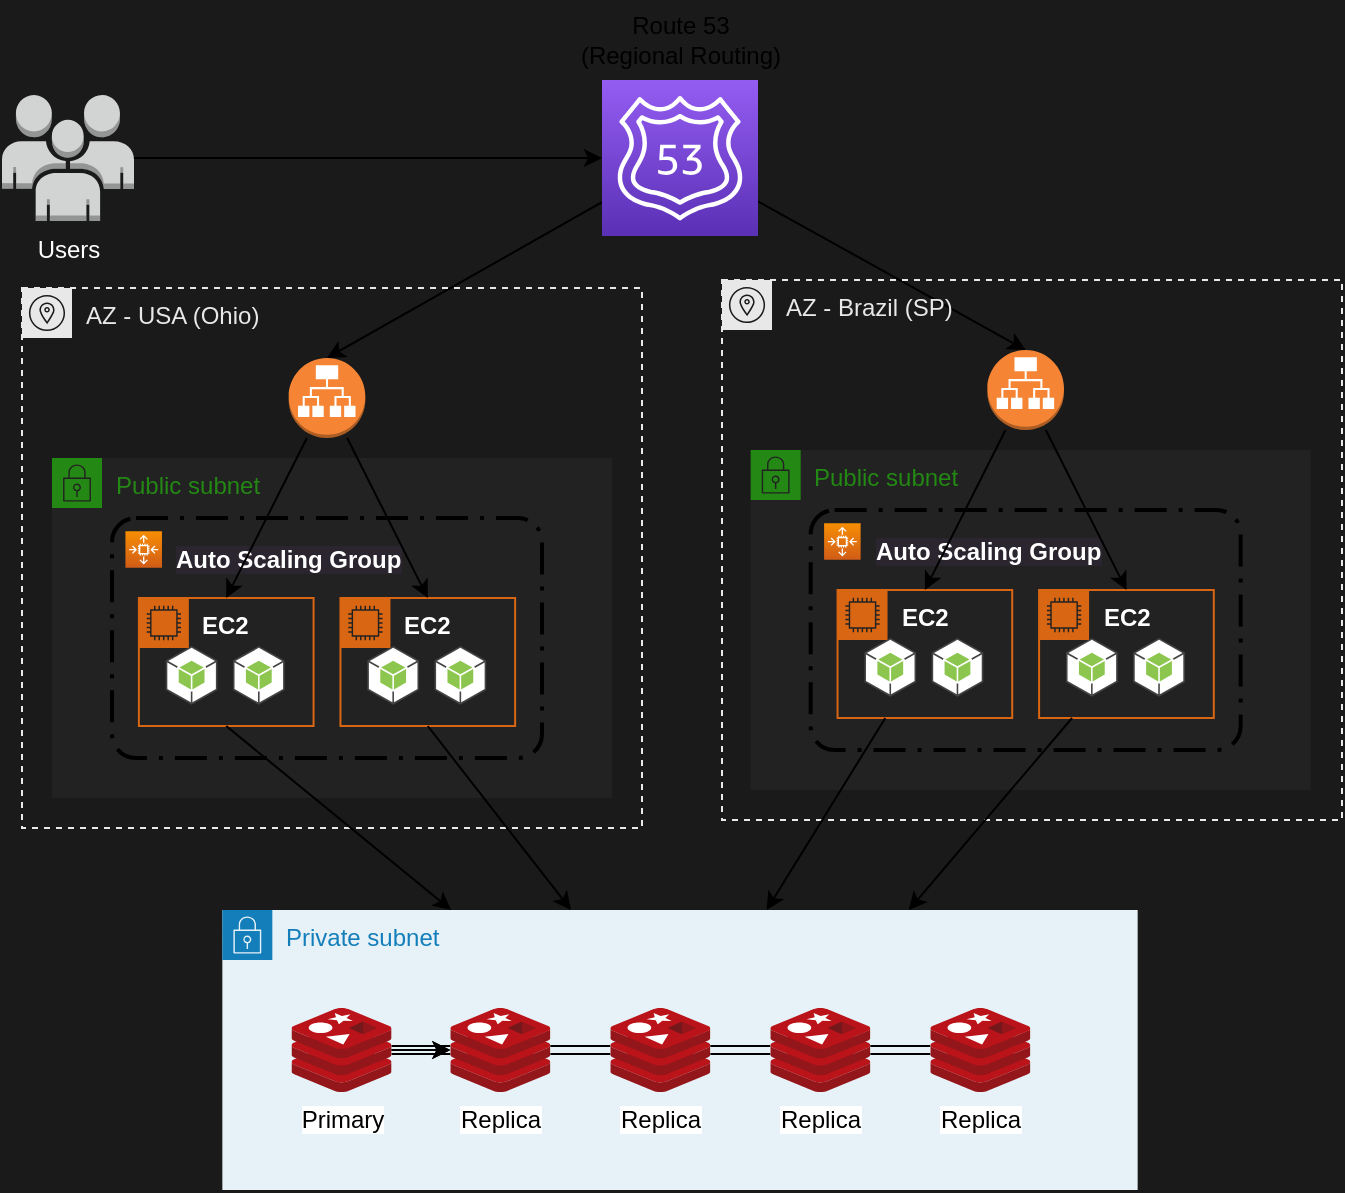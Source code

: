 <mxfile>
    <diagram id="tU967bUZyqu-3sGDfEwG" name="Page-1">
        <mxGraphModel dx="1218" dy="747" grid="1" gridSize="10" guides="1" tooltips="1" connect="1" arrows="1" fold="1" page="1" pageScale="1" pageWidth="1100" pageHeight="850" background="#1A1A1A" math="0" shadow="0">
            <root>
                <mxCell id="0"/>
                <mxCell id="1" parent="0"/>
                <mxCell id="159" style="edgeStyle=none;html=1;entryX=0.5;entryY=0;entryDx=0;entryDy=0;entryPerimeter=0;" edge="1" parent="1" source="3" target="55">
                    <mxGeometry relative="1" as="geometry"/>
                </mxCell>
                <mxCell id="160" style="edgeStyle=none;html=1;entryX=0.5;entryY=0;entryDx=0;entryDy=0;entryPerimeter=0;" edge="1" parent="1" source="3" target="109">
                    <mxGeometry relative="1" as="geometry"/>
                </mxCell>
                <mxCell id="3" value="" style="sketch=0;points=[[0,0,0],[0.25,0,0],[0.5,0,0],[0.75,0,0],[1,0,0],[0,1,0],[0.25,1,0],[0.5,1,0],[0.75,1,0],[1,1,0],[0,0.25,0],[0,0.5,0],[0,0.75,0],[1,0.25,0],[1,0.5,0],[1,0.75,0]];outlineConnect=0;fontColor=#232F3E;gradientColor=#945DF2;gradientDirection=north;fillColor=#5A30B5;strokeColor=#ffffff;dashed=0;verticalLabelPosition=bottom;verticalAlign=top;align=center;html=1;fontSize=12;fontStyle=0;aspect=fixed;shape=mxgraph.aws4.resourceIcon;resIcon=mxgraph.aws4.route_53;" parent="1" vertex="1">
                    <mxGeometry x="710" y="40" width="78" height="78" as="geometry"/>
                </mxCell>
                <mxCell id="161" style="edgeStyle=none;html=1;entryX=0;entryY=0.5;entryDx=0;entryDy=0;entryPerimeter=0;" edge="1" parent="1" source="76" target="3">
                    <mxGeometry relative="1" as="geometry"/>
                </mxCell>
                <mxCell id="76" value="Users" style="outlineConnect=0;dashed=0;verticalLabelPosition=bottom;verticalAlign=top;align=center;html=1;shape=mxgraph.aws3.users;fillColor=#D2D3D3;gradientColor=none;fontSize=12;fontColor=#FFFFFF;" parent="1" vertex="1">
                    <mxGeometry x="410" y="47.5" width="66" height="63" as="geometry"/>
                </mxCell>
                <mxCell id="112" value="Route 53&lt;br&gt;(Regional Routing)" style="text;html=1;align=center;verticalAlign=middle;resizable=0;points=[];autosize=1;strokeColor=none;fillColor=none;fontSize=12;" parent="1" vertex="1">
                    <mxGeometry x="689" width="120" height="40" as="geometry"/>
                </mxCell>
                <mxCell id="94" value="Private subnet" style="points=[[0,0],[0.25,0],[0.5,0],[0.75,0],[1,0],[1,0.25],[1,0.5],[1,0.75],[1,1],[0.75,1],[0.5,1],[0.25,1],[0,1],[0,0.75],[0,0.5],[0,0.25]];outlineConnect=0;gradientColor=none;html=1;whiteSpace=wrap;fontSize=12;fontStyle=0;container=1;pointerEvents=0;collapsible=0;recursiveResize=0;shape=mxgraph.aws4.group;grIcon=mxgraph.aws4.group_security_group;grStroke=0;strokeColor=#147EBA;fillColor=#E6F2F8;verticalAlign=top;align=left;spacingLeft=30;fontColor=#147EBA;dashed=0;" parent="1" vertex="1">
                    <mxGeometry x="520.17" y="455" width="457.66" height="140" as="geometry"/>
                </mxCell>
                <mxCell id="130" style="edgeStyle=none;html=1;fontSize=12;" parent="94" source="78" target="121" edge="1">
                    <mxGeometry relative="1" as="geometry"/>
                </mxCell>
                <mxCell id="132" style="edgeStyle=none;html=1;fontSize=12;" parent="94" source="78" target="121" edge="1">
                    <mxGeometry relative="1" as="geometry"/>
                </mxCell>
                <mxCell id="137" style="edgeStyle=none;shape=link;html=1;strokeColor=#000000;fontSize=12;" parent="94" source="78" target="121" edge="1">
                    <mxGeometry relative="1" as="geometry"/>
                </mxCell>
                <mxCell id="78" value="Primary" style="sketch=0;aspect=fixed;html=1;points=[];align=center;image;fontSize=12;image=img/lib/mscae/Cache_Redis_Product.svg;" parent="94" vertex="1">
                    <mxGeometry x="34.59" y="49" width="50" height="42" as="geometry"/>
                </mxCell>
                <mxCell id="138" style="edgeStyle=none;shape=link;html=1;strokeColor=#000000;fontSize=12;" parent="94" source="121" target="122" edge="1">
                    <mxGeometry relative="1" as="geometry"/>
                </mxCell>
                <mxCell id="121" value="Replica" style="sketch=0;aspect=fixed;html=1;points=[];align=center;image;fontSize=12;image=img/lib/mscae/Cache_Redis_Product.svg;" parent="94" vertex="1">
                    <mxGeometry x="114" y="49" width="50" height="42" as="geometry"/>
                </mxCell>
                <mxCell id="140" style="edgeStyle=none;shape=link;html=1;strokeColor=#000000;fontSize=12;" parent="94" source="122" target="123" edge="1">
                    <mxGeometry relative="1" as="geometry"/>
                </mxCell>
                <mxCell id="122" value="Replica" style="sketch=0;aspect=fixed;html=1;points=[];align=center;image;fontSize=12;image=img/lib/mscae/Cache_Redis_Product.svg;" parent="94" vertex="1">
                    <mxGeometry x="194" y="49" width="50" height="42" as="geometry"/>
                </mxCell>
                <mxCell id="141" style="edgeStyle=none;shape=link;html=1;strokeColor=#000000;fontSize=12;" parent="94" source="123" target="124" edge="1">
                    <mxGeometry relative="1" as="geometry"/>
                </mxCell>
                <mxCell id="123" value="Replica" style="sketch=0;aspect=fixed;html=1;points=[];align=center;image;fontSize=12;image=img/lib/mscae/Cache_Redis_Product.svg;" parent="94" vertex="1">
                    <mxGeometry x="274" y="49" width="50" height="42" as="geometry"/>
                </mxCell>
                <mxCell id="124" value="Replica" style="sketch=0;aspect=fixed;html=1;points=[];align=center;image;fontSize=12;image=img/lib/mscae/Cache_Redis_Product.svg;" parent="94" vertex="1">
                    <mxGeometry x="354" y="49" width="50" height="42" as="geometry"/>
                </mxCell>
                <mxCell id="143" value="" style="group" parent="1" vertex="1" connectable="0">
                    <mxGeometry x="420" y="144" width="310" height="270" as="geometry"/>
                </mxCell>
                <mxCell id="113" value="AZ - USA (Ohio)" style="sketch=0;outlineConnect=0;gradientColor=none;html=1;whiteSpace=wrap;fontSize=12;fontStyle=0;shape=mxgraph.aws4.group;grIcon=mxgraph.aws4.group_availability_zone;strokeColor=#E8E8E8;fillColor=none;verticalAlign=top;align=left;spacingLeft=30;fontColor=#E8E8E8;dashed=1;" parent="143" vertex="1">
                    <mxGeometry width="310" height="270" as="geometry"/>
                </mxCell>
                <mxCell id="5" value="Public subnet" style="points=[[0,0],[0.25,0],[0.5,0],[0.75,0],[1,0],[1,0.25],[1,0.5],[1,0.75],[1,1],[0.75,1],[0.5,1],[0.25,1],[0,1],[0,0.75],[0,0.5],[0,0.25]];outlineConnect=0;gradientColor=none;html=1;whiteSpace=wrap;fontSize=12;fontStyle=0;container=1;pointerEvents=0;collapsible=0;recursiveResize=0;shape=mxgraph.aws4.group;grIcon=mxgraph.aws4.group_security_group;grStroke=0;strokeColor=#248814;fillColor=#222222;verticalAlign=top;align=left;spacingLeft=30;fontColor=#248814;dashed=0;" parent="143" vertex="1">
                    <mxGeometry x="15" y="85" width="280" height="170" as="geometry"/>
                </mxCell>
                <mxCell id="22" value="" style="group" parent="143" vertex="1" connectable="0">
                    <mxGeometry x="45" y="115" width="215" height="120" as="geometry"/>
                </mxCell>
                <mxCell id="23" value="" style="rounded=1;arcSize=10;dashed=1;fillColor=none;gradientColor=none;dashPattern=8 3 1 3;strokeWidth=2;" parent="22" vertex="1">
                    <mxGeometry width="215" height="120" as="geometry"/>
                </mxCell>
                <mxCell id="24" value="" style="sketch=0;points=[[0,0,0],[0.25,0,0],[0.5,0,0],[0.75,0,0],[1,0,0],[0,1,0],[0.25,1,0],[0.5,1,0],[0.75,1,0],[1,1,0],[0,0.25,0],[0,0.5,0],[0,0.75,0],[1,0.25,0],[1,0.5,0],[1,0.75,0]];outlineConnect=0;fontColor=#232F3E;gradientColor=#F78E04;gradientDirection=north;fillColor=#D05C17;strokeColor=#ffffff;dashed=0;verticalLabelPosition=bottom;verticalAlign=top;align=center;html=1;fontSize=12;fontStyle=0;aspect=fixed;shape=mxgraph.aws4.resourceIcon;resIcon=mxgraph.aws4.auto_scaling2;" parent="22" vertex="1">
                    <mxGeometry x="6.719" y="6.667" width="18.268" height="18.268" as="geometry"/>
                </mxCell>
                <mxCell id="25" value="&lt;font color=&quot;#ffffff&quot; style=&quot;font-size: 12px;&quot;&gt;&lt;b style=&quot;&quot;&gt;EC2&lt;/b&gt;&lt;/font&gt;" style="points=[[0,0],[0.25,0],[0.5,0],[0.75,0],[1,0],[1,0.25],[1,0.5],[1,0.75],[1,1],[0.75,1],[0.5,1],[0.25,1],[0,1],[0,0.75],[0,0.5],[0,0.25]];outlineConnect=0;gradientColor=none;html=1;whiteSpace=wrap;fontSize=12;fontStyle=0;container=1;pointerEvents=0;collapsible=0;recursiveResize=0;shape=mxgraph.aws4.group;grIcon=mxgraph.aws4.group_ec2_instance_contents;strokeColor=#D86613;fillColor=none;verticalAlign=top;align=left;spacingLeft=30;fontColor=#D86613;dashed=0;" parent="22" vertex="1">
                    <mxGeometry x="13.438" y="40.0" width="87.344" height="64.0" as="geometry"/>
                </mxCell>
                <mxCell id="26" value="" style="outlineConnect=0;dashed=0;verticalLabelPosition=bottom;verticalAlign=top;align=center;html=1;shape=mxgraph.aws3.android;fillColor=#8CC64F;gradientColor=none;" parent="25" vertex="1">
                    <mxGeometry x="13.438" y="24.0" width="25.867" height="29.333" as="geometry"/>
                </mxCell>
                <mxCell id="27" value="" style="outlineConnect=0;dashed=0;verticalLabelPosition=bottom;verticalAlign=top;align=center;html=1;shape=mxgraph.aws3.android;fillColor=#8CC64F;gradientColor=none;" parent="25" vertex="1">
                    <mxGeometry x="47.031" y="24.0" width="25.867" height="29.333" as="geometry"/>
                </mxCell>
                <mxCell id="28" value="&lt;font color=&quot;#ffffff&quot;&gt;&lt;b&gt;EC2&lt;/b&gt;&lt;/font&gt;" style="points=[[0,0],[0.25,0],[0.5,0],[0.75,0],[1,0],[1,0.25],[1,0.5],[1,0.75],[1,1],[0.75,1],[0.5,1],[0.25,1],[0,1],[0,0.75],[0,0.5],[0,0.25]];outlineConnect=0;gradientColor=none;html=1;whiteSpace=wrap;fontSize=12;fontStyle=0;container=1;pointerEvents=0;collapsible=0;recursiveResize=0;shape=mxgraph.aws4.group;grIcon=mxgraph.aws4.group_ec2_instance_contents;strokeColor=#D86613;fillColor=none;verticalAlign=top;align=left;spacingLeft=30;fontColor=#D86613;dashed=0;" parent="22" vertex="1">
                    <mxGeometry x="114.219" y="40.0" width="87.344" height="64.0" as="geometry"/>
                </mxCell>
                <mxCell id="29" value="" style="outlineConnect=0;dashed=0;verticalLabelPosition=bottom;verticalAlign=top;align=center;html=1;shape=mxgraph.aws3.android;fillColor=#8CC64F;gradientColor=none;" parent="28" vertex="1">
                    <mxGeometry x="13.438" y="24.0" width="25.867" height="29.333" as="geometry"/>
                </mxCell>
                <mxCell id="30" value="" style="outlineConnect=0;dashed=0;verticalLabelPosition=bottom;verticalAlign=top;align=center;html=1;shape=mxgraph.aws3.android;fillColor=#8CC64F;gradientColor=none;" parent="28" vertex="1">
                    <mxGeometry x="47.031" y="24.0" width="25.867" height="29.333" as="geometry"/>
                </mxCell>
                <mxCell id="31" value="&lt;b style=&quot;border-color: rgb(0, 0, 0); color: rgb(255, 255, 255); font-family: Helvetica; font-style: normal; font-variant-ligatures: normal; font-variant-caps: normal; letter-spacing: normal; orphans: 2; text-align: left; text-indent: 0px; text-transform: none; widows: 2; word-spacing: 0px; -webkit-text-stroke-width: 0px; background-color: rgb(42, 37, 47); text-decoration-thickness: initial; text-decoration-style: initial; text-decoration-color: initial;&quot;&gt;&lt;font style=&quot;font-size: 12px;&quot;&gt;Auto Scaling Group&lt;/font&gt;&lt;/b&gt;" style="text;whiteSpace=wrap;html=1;fontSize=12;fontColor=#33333;" parent="22" vertex="1">
                    <mxGeometry x="30.234" y="6.667" width="134.375" height="20.0" as="geometry"/>
                </mxCell>
                <mxCell id="56" style="edgeStyle=none;html=1;fontSize=12;entryX=0.5;entryY=0;entryDx=0;entryDy=0;" parent="143" source="55" target="25" edge="1">
                    <mxGeometry relative="1" as="geometry"/>
                </mxCell>
                <mxCell id="57" style="edgeStyle=none;html=1;entryX=0.5;entryY=0;entryDx=0;entryDy=0;fontSize=12;" parent="143" source="55" target="28" edge="1">
                    <mxGeometry relative="1" as="geometry"/>
                </mxCell>
                <mxCell id="55" value="" style="outlineConnect=0;dashed=0;verticalLabelPosition=bottom;verticalAlign=top;align=center;html=1;shape=mxgraph.aws3.application_load_balancer;fillColor=#F58534;gradientColor=none;" parent="143" vertex="1">
                    <mxGeometry x="133.34" y="35" width="38.33" height="40" as="geometry"/>
                </mxCell>
                <mxCell id="144" value="" style="group" parent="1" vertex="1" connectable="0">
                    <mxGeometry x="770" y="140" width="310" height="270" as="geometry"/>
                </mxCell>
                <mxCell id="114" value="AZ - Brazil (SP)" style="sketch=0;outlineConnect=0;gradientColor=none;html=1;whiteSpace=wrap;fontSize=12;fontStyle=0;shape=mxgraph.aws4.group;grIcon=mxgraph.aws4.group_availability_zone;strokeColor=#E8E8E8;fillColor=none;verticalAlign=top;align=left;spacingLeft=30;fontColor=#E8E8E8;dashed=1;" parent="144" vertex="1">
                    <mxGeometry width="310" height="270" as="geometry"/>
                </mxCell>
                <mxCell id="96" value="Public subnet" style="points=[[0,0],[0.25,0],[0.5,0],[0.75,0],[1,0],[1,0.25],[1,0.5],[1,0.75],[1,1],[0.75,1],[0.5,1],[0.25,1],[0,1],[0,0.75],[0,0.5],[0,0.25]];outlineConnect=0;gradientColor=none;html=1;whiteSpace=wrap;fontSize=12;fontStyle=0;container=1;pointerEvents=0;collapsible=0;recursiveResize=0;shape=mxgraph.aws4.group;grIcon=mxgraph.aws4.group_security_group;grStroke=0;strokeColor=#248814;fillColor=#222222;verticalAlign=top;align=left;spacingLeft=30;fontColor=#248814;dashed=0;" parent="144" vertex="1">
                    <mxGeometry x="14.33" y="85" width="280" height="170" as="geometry"/>
                </mxCell>
                <mxCell id="97" value="" style="group" parent="144" vertex="1" connectable="0">
                    <mxGeometry x="44.33" y="115" width="215" height="120" as="geometry"/>
                </mxCell>
                <mxCell id="98" value="" style="rounded=1;arcSize=10;dashed=1;fillColor=none;gradientColor=none;dashPattern=8 3 1 3;strokeWidth=2;" parent="97" vertex="1">
                    <mxGeometry width="215" height="120" as="geometry"/>
                </mxCell>
                <mxCell id="99" value="" style="sketch=0;points=[[0,0,0],[0.25,0,0],[0.5,0,0],[0.75,0,0],[1,0,0],[0,1,0],[0.25,1,0],[0.5,1,0],[0.75,1,0],[1,1,0],[0,0.25,0],[0,0.5,0],[0,0.75,0],[1,0.25,0],[1,0.5,0],[1,0.75,0]];outlineConnect=0;fontColor=#232F3E;gradientColor=#F78E04;gradientDirection=north;fillColor=#D05C17;strokeColor=#ffffff;dashed=0;verticalLabelPosition=bottom;verticalAlign=top;align=center;html=1;fontSize=12;fontStyle=0;aspect=fixed;shape=mxgraph.aws4.resourceIcon;resIcon=mxgraph.aws4.auto_scaling2;" parent="97" vertex="1">
                    <mxGeometry x="6.719" y="6.667" width="18.268" height="18.268" as="geometry"/>
                </mxCell>
                <mxCell id="100" value="&lt;font color=&quot;#ffffff&quot; style=&quot;font-size: 12px;&quot;&gt;&lt;b style=&quot;&quot;&gt;EC2&lt;/b&gt;&lt;/font&gt;" style="points=[[0,0],[0.25,0],[0.5,0],[0.75,0],[1,0],[1,0.25],[1,0.5],[1,0.75],[1,1],[0.75,1],[0.5,1],[0.25,1],[0,1],[0,0.75],[0,0.5],[0,0.25]];outlineConnect=0;gradientColor=none;html=1;whiteSpace=wrap;fontSize=12;fontStyle=0;container=1;pointerEvents=0;collapsible=0;recursiveResize=0;shape=mxgraph.aws4.group;grIcon=mxgraph.aws4.group_ec2_instance_contents;strokeColor=#D86613;fillColor=none;verticalAlign=top;align=left;spacingLeft=30;fontColor=#D86613;dashed=0;" parent="97" vertex="1">
                    <mxGeometry x="13.438" y="40.0" width="87.344" height="64.0" as="geometry"/>
                </mxCell>
                <mxCell id="101" value="" style="outlineConnect=0;dashed=0;verticalLabelPosition=bottom;verticalAlign=top;align=center;html=1;shape=mxgraph.aws3.android;fillColor=#8CC64F;gradientColor=none;" parent="100" vertex="1">
                    <mxGeometry x="13.438" y="24.0" width="25.867" height="29.333" as="geometry"/>
                </mxCell>
                <mxCell id="102" value="" style="outlineConnect=0;dashed=0;verticalLabelPosition=bottom;verticalAlign=top;align=center;html=1;shape=mxgraph.aws3.android;fillColor=#8CC64F;gradientColor=none;" parent="100" vertex="1">
                    <mxGeometry x="47.031" y="24.0" width="25.867" height="29.333" as="geometry"/>
                </mxCell>
                <mxCell id="103" value="&lt;font color=&quot;#ffffff&quot;&gt;&lt;b&gt;EC2&lt;/b&gt;&lt;/font&gt;" style="points=[[0,0],[0.25,0],[0.5,0],[0.75,0],[1,0],[1,0.25],[1,0.5],[1,0.75],[1,1],[0.75,1],[0.5,1],[0.25,1],[0,1],[0,0.75],[0,0.5],[0,0.25]];outlineConnect=0;gradientColor=none;html=1;whiteSpace=wrap;fontSize=12;fontStyle=0;container=1;pointerEvents=0;collapsible=0;recursiveResize=0;shape=mxgraph.aws4.group;grIcon=mxgraph.aws4.group_ec2_instance_contents;strokeColor=#D86613;fillColor=none;verticalAlign=top;align=left;spacingLeft=30;fontColor=#D86613;dashed=0;" parent="97" vertex="1">
                    <mxGeometry x="114.219" y="40.0" width="87.344" height="64.0" as="geometry"/>
                </mxCell>
                <mxCell id="104" value="" style="outlineConnect=0;dashed=0;verticalLabelPosition=bottom;verticalAlign=top;align=center;html=1;shape=mxgraph.aws3.android;fillColor=#8CC64F;gradientColor=none;" parent="103" vertex="1">
                    <mxGeometry x="13.438" y="24.0" width="25.867" height="29.333" as="geometry"/>
                </mxCell>
                <mxCell id="105" value="" style="outlineConnect=0;dashed=0;verticalLabelPosition=bottom;verticalAlign=top;align=center;html=1;shape=mxgraph.aws3.android;fillColor=#8CC64F;gradientColor=none;" parent="103" vertex="1">
                    <mxGeometry x="47.031" y="24.0" width="25.867" height="29.333" as="geometry"/>
                </mxCell>
                <mxCell id="106" value="&lt;b style=&quot;border-color: rgb(0, 0, 0); color: rgb(255, 255, 255); font-family: Helvetica; font-style: normal; font-variant-ligatures: normal; font-variant-caps: normal; letter-spacing: normal; orphans: 2; text-align: left; text-indent: 0px; text-transform: none; widows: 2; word-spacing: 0px; -webkit-text-stroke-width: 0px; background-color: rgb(42, 37, 47); text-decoration-thickness: initial; text-decoration-style: initial; text-decoration-color: initial;&quot;&gt;&lt;font style=&quot;font-size: 12px;&quot;&gt;Auto Scaling Group&lt;/font&gt;&lt;/b&gt;" style="text;whiteSpace=wrap;html=1;fontSize=12;fontColor=#33333;" parent="97" vertex="1">
                    <mxGeometry x="30.234" y="6.667" width="134.375" height="20.0" as="geometry"/>
                </mxCell>
                <mxCell id="107" style="edgeStyle=none;html=1;fontSize=12;entryX=0.5;entryY=0;entryDx=0;entryDy=0;" parent="144" source="109" target="100" edge="1">
                    <mxGeometry relative="1" as="geometry"/>
                </mxCell>
                <mxCell id="108" style="edgeStyle=none;html=1;entryX=0.5;entryY=0;entryDx=0;entryDy=0;fontSize=12;" parent="144" source="109" target="103" edge="1">
                    <mxGeometry relative="1" as="geometry"/>
                </mxCell>
                <mxCell id="109" value="" style="outlineConnect=0;dashed=0;verticalLabelPosition=bottom;verticalAlign=top;align=center;html=1;shape=mxgraph.aws3.application_load_balancer;fillColor=#F58534;gradientColor=none;" parent="144" vertex="1">
                    <mxGeometry x="132.67" y="35" width="38.33" height="40" as="geometry"/>
                </mxCell>
                <mxCell id="155" style="edgeStyle=none;html=1;exitX=0.5;exitY=1;exitDx=0;exitDy=0;entryX=0.25;entryY=0;entryDx=0;entryDy=0;" edge="1" parent="1" source="25" target="94">
                    <mxGeometry relative="1" as="geometry"/>
                </mxCell>
                <mxCell id="156" style="edgeStyle=none;html=1;exitX=0.5;exitY=1;exitDx=0;exitDy=0;" edge="1" parent="1" source="28" target="94">
                    <mxGeometry relative="1" as="geometry"/>
                </mxCell>
                <mxCell id="157" style="edgeStyle=none;html=1;" edge="1" parent="1" source="100" target="94">
                    <mxGeometry relative="1" as="geometry"/>
                </mxCell>
                <mxCell id="158" style="edgeStyle=none;html=1;entryX=0.75;entryY=0;entryDx=0;entryDy=0;" edge="1" parent="1" source="103" target="94">
                    <mxGeometry relative="1" as="geometry"/>
                </mxCell>
            </root>
        </mxGraphModel>
    </diagram>
</mxfile>